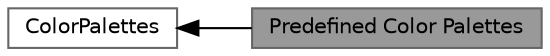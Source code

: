 digraph "Predefined Color Palettes"
{
 // INTERACTIVE_SVG=YES
 // LATEX_PDF_SIZE
  bgcolor="transparent";
  edge [fontname=Helvetica,fontsize=10,labelfontname=Helvetica,labelfontsize=10];
  node [fontname=Helvetica,fontsize=10,shape=box,height=0.2,width=0.4];
  rankdir=LR;
  Node2 [id="Node000002",label="ColorPalettes",height=0.2,width=0.4,color="grey40", fillcolor="white", style="filled",URL="$d4/d98/group___color_palettes.html",tooltip=" "];
  Node1 [id="Node000001",label="Predefined Color Palettes",height=0.2,width=0.4,color="gray40", fillcolor="grey60", style="filled", fontcolor="black",tooltip="Stock color palettes, only included when used."];
  Node2->Node1 [shape=plaintext, dir="back", style="solid"];
}
